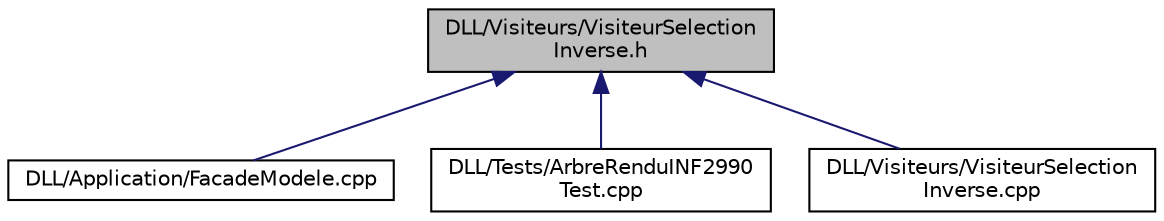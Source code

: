 digraph "DLL/Visiteurs/VisiteurSelectionInverse.h"
{
  edge [fontname="Helvetica",fontsize="10",labelfontname="Helvetica",labelfontsize="10"];
  node [fontname="Helvetica",fontsize="10",shape=record];
  Node1 [label="DLL/Visiteurs/VisiteurSelection\lInverse.h",height=0.2,width=0.4,color="black", fillcolor="grey75", style="filled", fontcolor="black"];
  Node1 -> Node2 [dir="back",color="midnightblue",fontsize="10",style="solid",fontname="Helvetica"];
  Node2 [label="DLL/Application/FacadeModele.cpp",height=0.2,width=0.4,color="black", fillcolor="white", style="filled",URL="$d7/d09/_facade_modele_8cpp.html"];
  Node1 -> Node3 [dir="back",color="midnightblue",fontsize="10",style="solid",fontname="Helvetica"];
  Node3 [label="DLL/Tests/ArbreRenduINF2990\lTest.cpp",height=0.2,width=0.4,color="black", fillcolor="white", style="filled",URL="$dd/dbf/_arbre_rendu_i_n_f2990_test_8cpp.html"];
  Node1 -> Node4 [dir="back",color="midnightblue",fontsize="10",style="solid",fontname="Helvetica"];
  Node4 [label="DLL/Visiteurs/VisiteurSelection\lInverse.cpp",height=0.2,width=0.4,color="black", fillcolor="white", style="filled",URL="$da/df2/_visiteur_selection_inverse_8cpp.html"];
}
